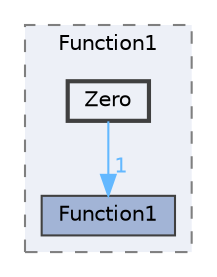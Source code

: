 digraph "src/OpenFOAM/primitives/functions/Function1/Zero"
{
 // LATEX_PDF_SIZE
  bgcolor="transparent";
  edge [fontname=Helvetica,fontsize=10,labelfontname=Helvetica,labelfontsize=10];
  node [fontname=Helvetica,fontsize=10,shape=box,height=0.2,width=0.4];
  compound=true
  subgraph clusterdir_bf4f273fcff898a8e57532425217d669 {
    graph [ bgcolor="#edf0f7", pencolor="grey50", label="Function1", fontname=Helvetica,fontsize=10 style="filled,dashed", URL="dir_bf4f273fcff898a8e57532425217d669.html",tooltip=""]
  dir_c0adf992fe16fe46b123b20bd86c3f11 [label="Function1", fillcolor="#a2b4d6", color="grey25", style="filled", URL="dir_c0adf992fe16fe46b123b20bd86c3f11.html",tooltip=""];
  dir_20484ff38e21ab91d93559a18dc949aa [label="Zero", fillcolor="#edf0f7", color="grey25", style="filled,bold", URL="dir_20484ff38e21ab91d93559a18dc949aa.html",tooltip=""];
  }
  dir_20484ff38e21ab91d93559a18dc949aa->dir_c0adf992fe16fe46b123b20bd86c3f11 [headlabel="1", labeldistance=1.5 headhref="dir_004447_001508.html" href="dir_004447_001508.html" color="steelblue1" fontcolor="steelblue1"];
}
